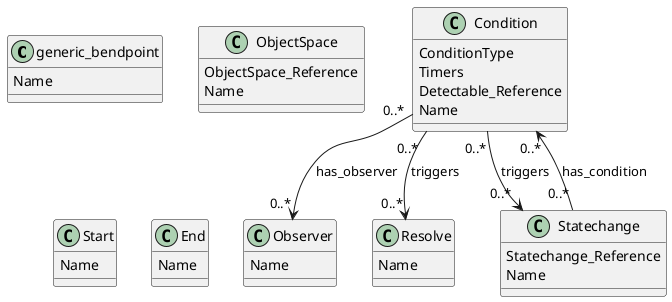 @startuml
class generic_bendpoint {
  Name
}
class Condition {
  ConditionType
  Timers
  Detectable_Reference
  Name
}
class Observer {
  Name
}
class Resolve {
  Name
}
class Statechange {
  Statechange_Reference
  Name
}
class ObjectSpace {
  ObjectSpace_Reference
  Name
}
class Start {
  Name
}
class End {
  Name
}
Condition "0..*" --> "0..*" Statechange : triggers
Condition "0..*" --> "0..*" Resolve : triggers
Statechange "0..*" --> "0..*" Condition : has_condition
Condition "0..*" --> "0..*" Observer : has_observer
@enduml
